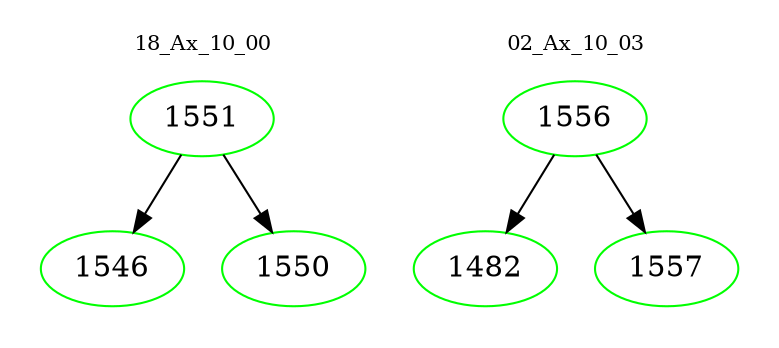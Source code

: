 digraph{
subgraph cluster_0 {
color = white
label = "18_Ax_10_00";
fontsize=10;
T0_1551 [label="1551", color="green"]
T0_1551 -> T0_1546 [color="black"]
T0_1546 [label="1546", color="green"]
T0_1551 -> T0_1550 [color="black"]
T0_1550 [label="1550", color="green"]
}
subgraph cluster_1 {
color = white
label = "02_Ax_10_03";
fontsize=10;
T1_1556 [label="1556", color="green"]
T1_1556 -> T1_1482 [color="black"]
T1_1482 [label="1482", color="green"]
T1_1556 -> T1_1557 [color="black"]
T1_1557 [label="1557", color="green"]
}
}
